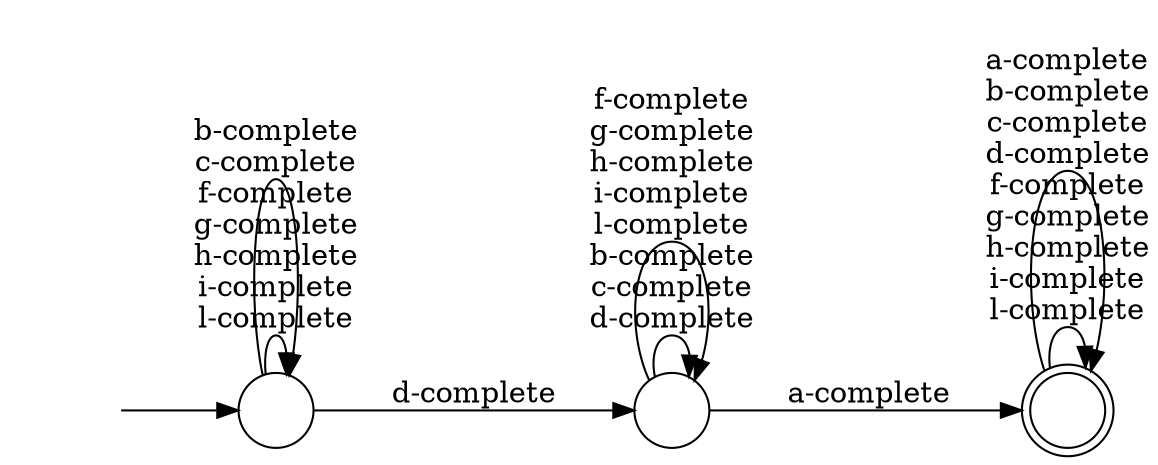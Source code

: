 digraph Automaton {
  rankdir = LR;
  0 [shape=circle,label=""];
  initial [shape=plaintext,label=""];
  initial -> 0
  0 -> 1 [label="d-complete"]
  0 -> 0 [label="f-complete\ng-complete\nh-complete\ni-complete\nl-complete"]
  0 -> 0 [label="b-complete\nc-complete"]
  1 [shape=circle,label=""];
  1 -> 1 [label="b-complete\nc-complete\nd-complete"]
  1 -> 2 [label="a-complete"]
  1 -> 1 [label="f-complete\ng-complete\nh-complete\ni-complete\nl-complete"]
  2 [shape=doublecircle,label=""];
  2 -> 2 [label="f-complete\ng-complete\nh-complete\ni-complete\nl-complete"]
  2 -> 2 [label="a-complete\nb-complete\nc-complete\nd-complete"]
}
